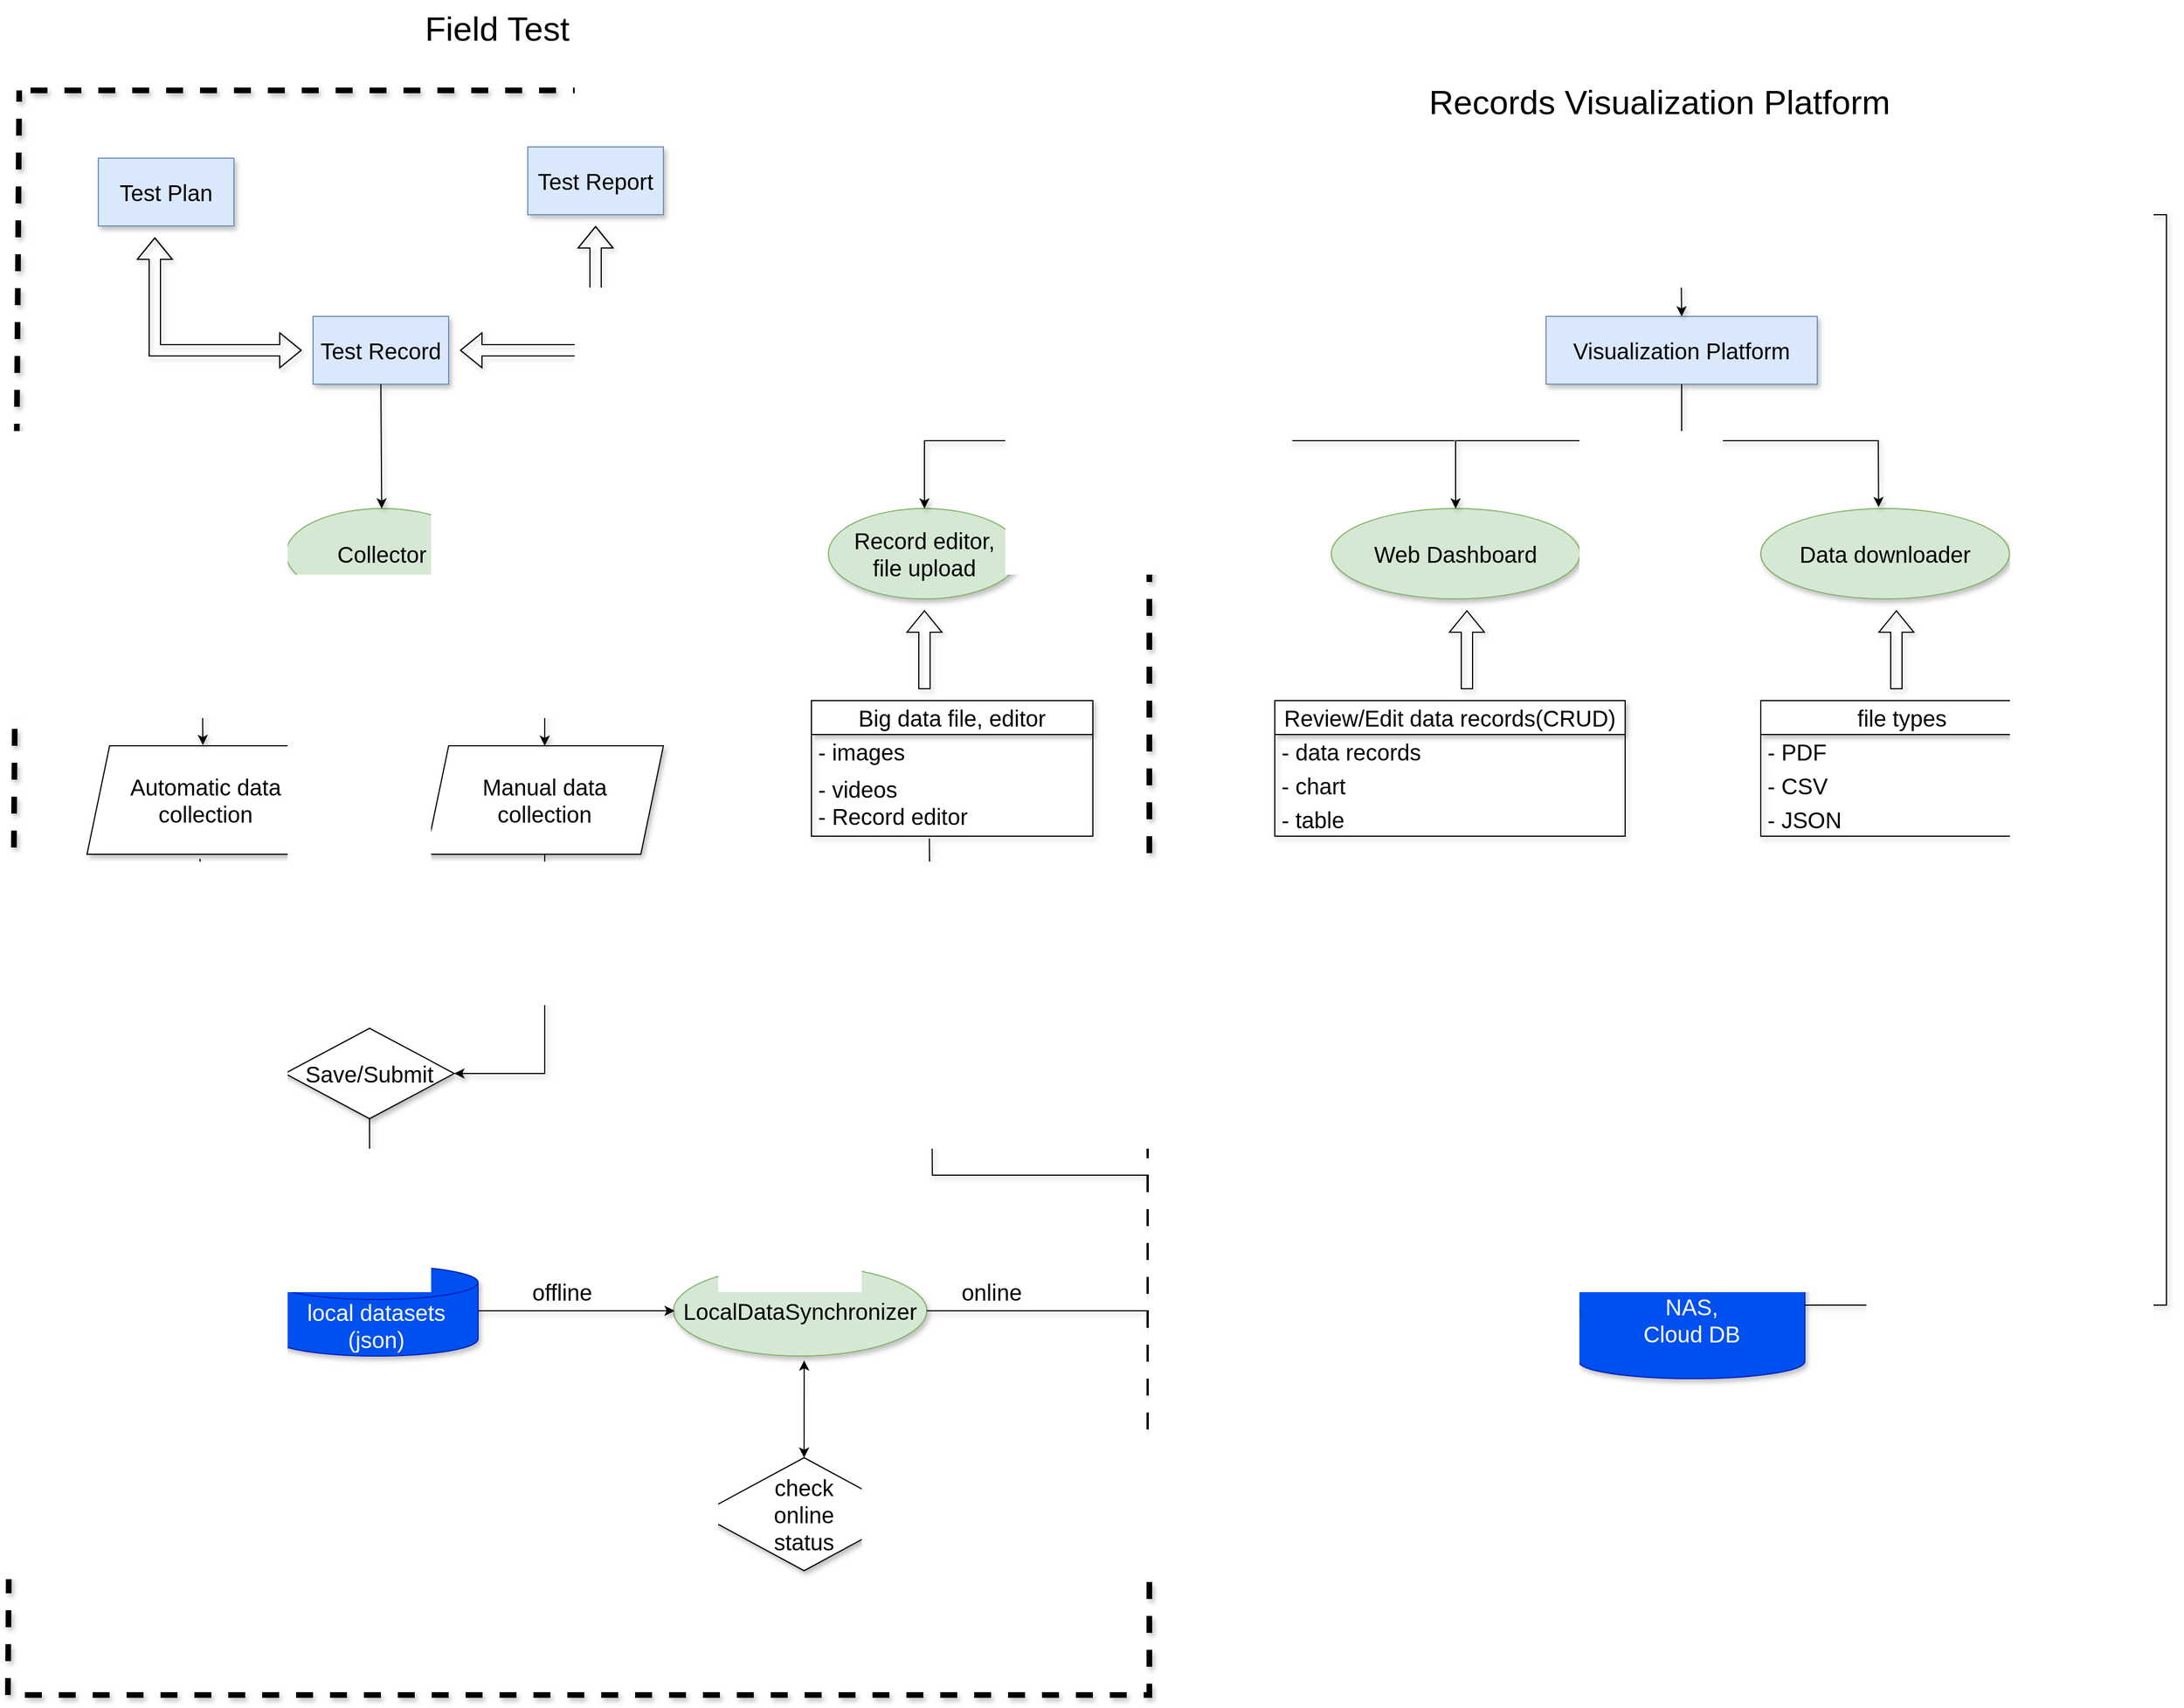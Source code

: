 <mxfile version="22.1.11" type="github">
  <diagram name="Page-1" id="FfccGsqJgMrKl8kAHi3x">
    <mxGraphModel dx="3062" dy="1944" grid="1" gridSize="10" guides="1" tooltips="1" connect="1" arrows="1" fold="1" page="1" pageScale="1" pageWidth="1169" pageHeight="827" math="0" shadow="0">
      <root>
        <mxCell id="0" />
        <mxCell id="1" parent="0" />
        <mxCell id="A4l-o2NZdVwnyrjvBV0h-2" value="Visualization Platform" style="rounded=0;whiteSpace=wrap;html=1;fontSize=20;shadow=1;fillColor=#dae8fc;strokeColor=#6c8ebf;" parent="1" vertex="1">
          <mxGeometry x="1351" y="-10" width="240" height="60" as="geometry" />
        </mxCell>
        <mxCell id="A4l-o2NZdVwnyrjvBV0h-4" value="Test Plan" style="rounded=0;whiteSpace=wrap;html=1;fontSize=20;shadow=1;fillColor=#dae8fc;strokeColor=#6c8ebf;" parent="1" vertex="1">
          <mxGeometry x="70" y="-150" width="120" height="60" as="geometry" />
        </mxCell>
        <mxCell id="A4l-o2NZdVwnyrjvBV0h-5" value="Test Record" style="rounded=0;whiteSpace=wrap;html=1;fontSize=20;shadow=1;fillColor=#dae8fc;strokeColor=#6c8ebf;" parent="1" vertex="1">
          <mxGeometry x="260" y="-10" width="120" height="60" as="geometry" />
        </mxCell>
        <mxCell id="A4l-o2NZdVwnyrjvBV0h-6" value="Test Report" style="rounded=0;whiteSpace=wrap;html=1;fontSize=20;shadow=1;fillColor=#dae8fc;strokeColor=#6c8ebf;" parent="1" vertex="1">
          <mxGeometry x="450" y="-160" width="120" height="60" as="geometry" />
        </mxCell>
        <mxCell id="A4l-o2NZdVwnyrjvBV0h-12" value="Collector" style="ellipse;whiteSpace=wrap;html=1;fontSize=20;shadow=1;fillColor=#d5e8d4;strokeColor=#82b366;" parent="1" vertex="1">
          <mxGeometry x="236" y="160" width="170" height="80" as="geometry" />
        </mxCell>
        <mxCell id="A4l-o2NZdVwnyrjvBV0h-13" value="NAS,&lt;br&gt;Cloud DB" style="shape=cylinder3;whiteSpace=wrap;html=1;boundedLbl=1;backgroundOutline=1;size=15;fontSize=20;shadow=1;fillColor=#0050ef;fontColor=#ffffff;strokeColor=#001DBC;" parent="1" vertex="1">
          <mxGeometry x="1380" y="800" width="200" height="130" as="geometry" />
        </mxCell>
        <mxCell id="A4l-o2NZdVwnyrjvBV0h-14" value="local datasets&lt;br&gt;(json)" style="shape=cylinder3;whiteSpace=wrap;html=1;boundedLbl=1;backgroundOutline=1;size=15;fontSize=20;shadow=1;fillColor=#0050ef;fontColor=#ffffff;strokeColor=#001DBC;" parent="1" vertex="1">
          <mxGeometry x="226" y="830" width="180" height="80" as="geometry" />
        </mxCell>
        <mxCell id="A4l-o2NZdVwnyrjvBV0h-16" value="LocalDataSynchronizer" style="ellipse;whiteSpace=wrap;html=1;fontSize=20;shadow=1;fillColor=#d5e8d4;strokeColor=#82b366;" parent="1" vertex="1">
          <mxGeometry x="579" y="830" width="224" height="80" as="geometry" />
        </mxCell>
        <mxCell id="A4l-o2NZdVwnyrjvBV0h-17" value="Automatic data&lt;br&gt;collection" style="shape=parallelogram;perimeter=parallelogramPerimeter;whiteSpace=wrap;html=1;fixedSize=1;fontSize=20;shadow=1;" parent="1" vertex="1">
          <mxGeometry x="60" y="370" width="210" height="96" as="geometry" />
        </mxCell>
        <mxCell id="A4l-o2NZdVwnyrjvBV0h-18" value="Manual data&lt;br&gt;collection" style="shape=parallelogram;perimeter=parallelogramPerimeter;whiteSpace=wrap;html=1;fixedSize=1;fontSize=20;shadow=1;" parent="1" vertex="1">
          <mxGeometry x="360" y="370" width="210" height="96" as="geometry" />
        </mxCell>
        <mxCell id="A4l-o2NZdVwnyrjvBV0h-20" value="Save/Submit" style="rhombus;whiteSpace=wrap;html=1;fontSize=20;shadow=1;" parent="1" vertex="1">
          <mxGeometry x="235" y="620" width="150" height="80" as="geometry" />
        </mxCell>
        <mxCell id="A4l-o2NZdVwnyrjvBV0h-22" value="" style="endArrow=classic;html=1;rounded=0;exitX=0.5;exitY=1;exitDx=0;exitDy=0;shadow=1;" parent="1" source="A4l-o2NZdVwnyrjvBV0h-5" target="A4l-o2NZdVwnyrjvBV0h-12" edge="1">
          <mxGeometry width="50" height="50" relative="1" as="geometry">
            <mxPoint x="510" y="110" as="sourcePoint" />
            <mxPoint x="560" y="60" as="targetPoint" />
          </mxGeometry>
        </mxCell>
        <mxCell id="A4l-o2NZdVwnyrjvBV0h-23" value="" style="endArrow=classic;html=1;rounded=0;exitX=0.5;exitY=1;exitDx=0;exitDy=0;entryX=0.5;entryY=0;entryDx=0;entryDy=0;shadow=1;" parent="1" source="A4l-o2NZdVwnyrjvBV0h-12" target="A4l-o2NZdVwnyrjvBV0h-18" edge="1">
          <mxGeometry width="50" height="50" relative="1" as="geometry">
            <mxPoint x="460" y="540" as="sourcePoint" />
            <mxPoint x="510" y="490" as="targetPoint" />
            <Array as="points">
              <mxPoint x="320" y="310" />
              <mxPoint x="465" y="310" />
            </Array>
          </mxGeometry>
        </mxCell>
        <mxCell id="A4l-o2NZdVwnyrjvBV0h-24" value="" style="endArrow=classic;html=1;rounded=0;entryX=0.488;entryY=-0.007;entryDx=0;entryDy=0;entryPerimeter=0;shadow=1;" parent="1" target="A4l-o2NZdVwnyrjvBV0h-17" edge="1">
          <mxGeometry width="50" height="50" relative="1" as="geometry">
            <mxPoint x="320" y="310" as="sourcePoint" />
            <mxPoint x="360" y="380" as="targetPoint" />
            <Array as="points">
              <mxPoint x="162" y="310" />
            </Array>
          </mxGeometry>
        </mxCell>
        <mxCell id="A4l-o2NZdVwnyrjvBV0h-25" value="" style="endArrow=classic;html=1;rounded=0;entryX=0.017;entryY=0.505;entryDx=0;entryDy=0;entryPerimeter=0;shadow=1;" parent="1" target="A4l-o2NZdVwnyrjvBV0h-20" edge="1">
          <mxGeometry width="50" height="50" relative="1" as="geometry">
            <mxPoint x="160" y="470" as="sourcePoint" />
            <mxPoint x="230" y="660" as="targetPoint" />
            <Array as="points">
              <mxPoint x="160" y="660" />
            </Array>
          </mxGeometry>
        </mxCell>
        <mxCell id="A4l-o2NZdVwnyrjvBV0h-26" value="" style="endArrow=classic;html=1;rounded=0;exitX=0.5;exitY=1;exitDx=0;exitDy=0;entryX=1;entryY=0.5;entryDx=0;entryDy=0;shadow=1;" parent="1" source="A4l-o2NZdVwnyrjvBV0h-18" target="A4l-o2NZdVwnyrjvBV0h-20" edge="1">
          <mxGeometry width="50" height="50" relative="1" as="geometry">
            <mxPoint x="480" y="620" as="sourcePoint" />
            <mxPoint x="530" y="570" as="targetPoint" />
            <Array as="points">
              <mxPoint x="465" y="660" />
            </Array>
          </mxGeometry>
        </mxCell>
        <mxCell id="A4l-o2NZdVwnyrjvBV0h-27" value="" style="endArrow=classic;html=1;rounded=0;entryX=0.468;entryY=-0.015;entryDx=0;entryDy=0;entryPerimeter=0;exitX=0.5;exitY=1;exitDx=0;exitDy=0;shadow=1;" parent="1" source="A4l-o2NZdVwnyrjvBV0h-20" target="A4l-o2NZdVwnyrjvBV0h-14" edge="1">
          <mxGeometry width="50" height="50" relative="1" as="geometry">
            <mxPoint x="260" y="710" as="sourcePoint" />
            <mxPoint x="310" y="660" as="targetPoint" />
          </mxGeometry>
        </mxCell>
        <mxCell id="A4l-o2NZdVwnyrjvBV0h-28" value="" style="endArrow=classic;html=1;rounded=0;exitX=1;exitY=0.5;exitDx=0;exitDy=0;exitPerimeter=0;shadow=1;" parent="1" source="A4l-o2NZdVwnyrjvBV0h-14" edge="1">
          <mxGeometry width="50" height="50" relative="1" as="geometry">
            <mxPoint x="360" y="740" as="sourcePoint" />
            <mxPoint x="580" y="870" as="targetPoint" />
          </mxGeometry>
        </mxCell>
        <mxCell id="A4l-o2NZdVwnyrjvBV0h-29" value="" style="endArrow=classic;html=1;rounded=0;entryX=0.007;entryY=0.539;entryDx=0;entryDy=0;entryPerimeter=0;exitX=1;exitY=0.5;exitDx=0;exitDy=0;shadow=1;" parent="1" source="A4l-o2NZdVwnyrjvBV0h-16" target="A4l-o2NZdVwnyrjvBV0h-13" edge="1">
          <mxGeometry width="50" height="50" relative="1" as="geometry">
            <mxPoint x="600" y="700" as="sourcePoint" />
            <mxPoint x="650" y="650" as="targetPoint" />
          </mxGeometry>
        </mxCell>
        <mxCell id="A4l-o2NZdVwnyrjvBV0h-30" value="&lt;font style=&quot;font-size: 20px;&quot;&gt;online&lt;/font&gt;" style="text;html=1;align=center;verticalAlign=middle;resizable=0;points=[];autosize=1;strokeColor=none;fillColor=none;shadow=1;" parent="1" vertex="1">
          <mxGeometry x="820" y="833" width="80" height="40" as="geometry" />
        </mxCell>
        <mxCell id="A4l-o2NZdVwnyrjvBV0h-31" value="&lt;font style=&quot;font-size: 20px;&quot;&gt;offline&lt;/font&gt;" style="text;html=1;align=center;verticalAlign=middle;resizable=0;points=[];autosize=1;strokeColor=none;fillColor=none;shadow=1;" parent="1" vertex="1">
          <mxGeometry x="440" y="833" width="80" height="40" as="geometry" />
        </mxCell>
        <mxCell id="A4l-o2NZdVwnyrjvBV0h-32" value="Web Dashboard" style="ellipse;whiteSpace=wrap;html=1;fontSize=20;shadow=1;fillColor=#d5e8d4;strokeColor=#82b366;" parent="1" vertex="1">
          <mxGeometry x="1161" y="160" width="220" height="80" as="geometry" />
        </mxCell>
        <mxCell id="A4l-o2NZdVwnyrjvBV0h-33" value="Data downloader" style="ellipse;whiteSpace=wrap;html=1;fontSize=20;shadow=1;fillColor=#d5e8d4;strokeColor=#82b366;" parent="1" vertex="1">
          <mxGeometry x="1541" y="160" width="220" height="80" as="geometry" />
        </mxCell>
        <mxCell id="A4l-o2NZdVwnyrjvBV0h-34" value="Review/Edit data records(CRUD)" style="swimlane;fontStyle=0;childLayout=stackLayout;horizontal=1;startSize=30;horizontalStack=0;resizeParent=1;resizeParentMax=0;resizeLast=0;collapsible=1;marginBottom=0;whiteSpace=wrap;html=1;fontSize=20;shadow=1;" parent="1" vertex="1">
          <mxGeometry x="1111" y="330" width="310" height="120" as="geometry" />
        </mxCell>
        <mxCell id="A4l-o2NZdVwnyrjvBV0h-35" value="- data records" style="text;strokeColor=none;fillColor=none;align=left;verticalAlign=middle;spacingLeft=4;spacingRight=4;overflow=hidden;points=[[0,0.5],[1,0.5]];portConstraint=eastwest;rotatable=0;whiteSpace=wrap;html=1;fontSize=20;shadow=1;" parent="A4l-o2NZdVwnyrjvBV0h-34" vertex="1">
          <mxGeometry y="30" width="310" height="30" as="geometry" />
        </mxCell>
        <mxCell id="A4l-o2NZdVwnyrjvBV0h-36" value="- chart" style="text;strokeColor=none;fillColor=none;align=left;verticalAlign=middle;spacingLeft=4;spacingRight=4;overflow=hidden;points=[[0,0.5],[1,0.5]];portConstraint=eastwest;rotatable=0;whiteSpace=wrap;html=1;fontSize=20;shadow=1;" parent="A4l-o2NZdVwnyrjvBV0h-34" vertex="1">
          <mxGeometry y="60" width="310" height="30" as="geometry" />
        </mxCell>
        <mxCell id="A4l-o2NZdVwnyrjvBV0h-37" value="- table" style="text;strokeColor=none;fillColor=none;align=left;verticalAlign=middle;spacingLeft=4;spacingRight=4;overflow=hidden;points=[[0,0.5],[1,0.5]];portConstraint=eastwest;rotatable=0;whiteSpace=wrap;html=1;fontSize=20;shadow=1;" parent="A4l-o2NZdVwnyrjvBV0h-34" vertex="1">
          <mxGeometry y="90" width="310" height="30" as="geometry" />
        </mxCell>
        <mxCell id="A4l-o2NZdVwnyrjvBV0h-39" value="file types" style="swimlane;fontStyle=0;childLayout=stackLayout;horizontal=1;startSize=30;horizontalStack=0;resizeParent=1;resizeParentMax=0;resizeLast=0;collapsible=1;marginBottom=0;whiteSpace=wrap;html=1;fontSize=20;shadow=1;" parent="1" vertex="1">
          <mxGeometry x="1541" y="330" width="250" height="120" as="geometry" />
        </mxCell>
        <mxCell id="A4l-o2NZdVwnyrjvBV0h-40" value="- PDF" style="text;strokeColor=none;fillColor=none;align=left;verticalAlign=middle;spacingLeft=4;spacingRight=4;overflow=hidden;points=[[0,0.5],[1,0.5]];portConstraint=eastwest;rotatable=0;whiteSpace=wrap;html=1;fontSize=20;shadow=1;" parent="A4l-o2NZdVwnyrjvBV0h-39" vertex="1">
          <mxGeometry y="30" width="250" height="30" as="geometry" />
        </mxCell>
        <mxCell id="A4l-o2NZdVwnyrjvBV0h-41" value="- CSV" style="text;strokeColor=none;fillColor=none;align=left;verticalAlign=middle;spacingLeft=4;spacingRight=4;overflow=hidden;points=[[0,0.5],[1,0.5]];portConstraint=eastwest;rotatable=0;whiteSpace=wrap;html=1;fontSize=20;shadow=1;" parent="A4l-o2NZdVwnyrjvBV0h-39" vertex="1">
          <mxGeometry y="60" width="250" height="30" as="geometry" />
        </mxCell>
        <mxCell id="A4l-o2NZdVwnyrjvBV0h-42" value="- JSON" style="text;strokeColor=none;fillColor=none;align=left;verticalAlign=middle;spacingLeft=4;spacingRight=4;overflow=hidden;points=[[0,0.5],[1,0.5]];portConstraint=eastwest;rotatable=0;whiteSpace=wrap;html=1;fontSize=20;shadow=1;" parent="A4l-o2NZdVwnyrjvBV0h-39" vertex="1">
          <mxGeometry y="90" width="250" height="30" as="geometry" />
        </mxCell>
        <mxCell id="A4l-o2NZdVwnyrjvBV0h-43" value="" style="endArrow=classic;html=1;rounded=0;exitX=1;exitY=0.5;exitDx=0;exitDy=0;exitPerimeter=0;entryX=0.5;entryY=0;entryDx=0;entryDy=0;shadow=1;" parent="1" target="A4l-o2NZdVwnyrjvBV0h-2" edge="1">
          <mxGeometry width="50" height="50" relative="1" as="geometry">
            <mxPoint x="1580" y="865" as="sourcePoint" />
            <mxPoint x="1500" y="580" as="targetPoint" />
            <Array as="points">
              <mxPoint x="1900" y="865" />
              <mxPoint x="1900" y="-100" />
              <mxPoint x="1470" y="-100" />
            </Array>
          </mxGeometry>
        </mxCell>
        <mxCell id="A4l-o2NZdVwnyrjvBV0h-47" value="" style="shape=flexArrow;endArrow=classic;startArrow=classic;html=1;rounded=0;shadow=1;" parent="1" edge="1">
          <mxGeometry width="100" height="100" relative="1" as="geometry">
            <mxPoint x="390" y="20" as="sourcePoint" />
            <mxPoint x="510" y="-90" as="targetPoint" />
            <Array as="points">
              <mxPoint x="510" y="20" />
            </Array>
          </mxGeometry>
        </mxCell>
        <mxCell id="A4l-o2NZdVwnyrjvBV0h-48" value="" style="shape=flexArrow;endArrow=classic;startArrow=classic;html=1;rounded=0;shadow=1;" parent="1" edge="1">
          <mxGeometry width="100" height="100" relative="1" as="geometry">
            <mxPoint x="250" y="20" as="sourcePoint" />
            <mxPoint x="120" y="-80" as="targetPoint" />
            <Array as="points">
              <mxPoint x="120" y="20" />
            </Array>
          </mxGeometry>
        </mxCell>
        <mxCell id="A4l-o2NZdVwnyrjvBV0h-49" value="" style="shape=flexArrow;endArrow=classic;html=1;rounded=0;shadow=1;" parent="1" edge="1">
          <mxGeometry width="50" height="50" relative="1" as="geometry">
            <mxPoint x="1281" y="320" as="sourcePoint" />
            <mxPoint x="1281" y="250" as="targetPoint" />
          </mxGeometry>
        </mxCell>
        <mxCell id="A4l-o2NZdVwnyrjvBV0h-50" value="" style="shape=flexArrow;endArrow=classic;html=1;rounded=0;shadow=1;" parent="1" edge="1">
          <mxGeometry width="50" height="50" relative="1" as="geometry">
            <mxPoint x="1661" y="320" as="sourcePoint" />
            <mxPoint x="1661" y="250" as="targetPoint" />
          </mxGeometry>
        </mxCell>
        <mxCell id="A4l-o2NZdVwnyrjvBV0h-51" value="" style="endArrow=classic;html=1;rounded=0;exitX=0.5;exitY=1;exitDx=0;exitDy=0;entryX=0.474;entryY=-0.015;entryDx=0;entryDy=0;entryPerimeter=0;shadow=1;" parent="1" source="A4l-o2NZdVwnyrjvBV0h-2" target="A4l-o2NZdVwnyrjvBV0h-33" edge="1">
          <mxGeometry width="50" height="50" relative="1" as="geometry">
            <mxPoint x="1721" y="140" as="sourcePoint" />
            <mxPoint x="1771" y="90" as="targetPoint" />
            <Array as="points">
              <mxPoint x="1471" y="100" />
              <mxPoint x="1645" y="100" />
            </Array>
          </mxGeometry>
        </mxCell>
        <mxCell id="A4l-o2NZdVwnyrjvBV0h-52" value="" style="endArrow=classic;html=1;rounded=0;entryX=0.5;entryY=0;entryDx=0;entryDy=0;shadow=1;" parent="1" target="A4l-o2NZdVwnyrjvBV0h-32" edge="1">
          <mxGeometry width="50" height="50" relative="1" as="geometry">
            <mxPoint x="1471" y="100" as="sourcePoint" />
            <mxPoint x="1481" y="100" as="targetPoint" />
            <Array as="points">
              <mxPoint x="1271" y="100" />
            </Array>
          </mxGeometry>
        </mxCell>
        <mxCell id="A4l-o2NZdVwnyrjvBV0h-53" value="&lt;font style=&quot;font-size: 30px;&quot;&gt;Field Test Client&lt;/font&gt;" style="text;html=1;align=center;verticalAlign=middle;resizable=0;points=[];autosize=1;strokeColor=none;fillColor=none;" parent="1" vertex="1">
          <mxGeometry x="345" y="-290" width="240" height="50" as="geometry" />
        </mxCell>
        <mxCell id="A4l-o2NZdVwnyrjvBV0h-54" value="&lt;font style=&quot;font-size: 30px;&quot;&gt;Records Visualization Platform&lt;/font&gt;" style="text;html=1;align=center;verticalAlign=middle;resizable=0;points=[];autosize=1;strokeColor=none;fillColor=none;" parent="1" vertex="1">
          <mxGeometry x="1236" y="-225" width="430" height="50" as="geometry" />
        </mxCell>
        <mxCell id="hX-djpvkW_Fg4Sw8Oagx-2" value="check&lt;br&gt;online&lt;br&gt;status" style="rhombus;whiteSpace=wrap;html=1;fontSize=20;shadow=1;" vertex="1" parent="1">
          <mxGeometry x="602" y="1000" width="185" height="100" as="geometry" />
        </mxCell>
        <mxCell id="hX-djpvkW_Fg4Sw8Oagx-3" value="" style="endArrow=classic;startArrow=classic;html=1;rounded=0;entryX=0.516;entryY=1.049;entryDx=0;entryDy=0;exitX=0.5;exitY=0;exitDx=0;exitDy=0;entryPerimeter=0;" edge="1" parent="1" source="hX-djpvkW_Fg4Sw8Oagx-2" target="A4l-o2NZdVwnyrjvBV0h-16">
          <mxGeometry width="50" height="50" relative="1" as="geometry">
            <mxPoint x="530" y="1030" as="sourcePoint" />
            <mxPoint x="580" y="980" as="targetPoint" />
          </mxGeometry>
        </mxCell>
        <mxCell id="hX-djpvkW_Fg4Sw8Oagx-4" value="Record editor,&lt;br&gt;file upload" style="ellipse;whiteSpace=wrap;html=1;fontSize=20;shadow=1;fillColor=#d5e8d4;strokeColor=#82b366;" vertex="1" parent="1">
          <mxGeometry x="716" y="160" width="170" height="80" as="geometry" />
        </mxCell>
        <mxCell id="hX-djpvkW_Fg4Sw8Oagx-5" value="" style="endArrow=classic;html=1;rounded=0;entryX=0.5;entryY=0;entryDx=0;entryDy=0;shadow=1;" edge="1" parent="1" target="hX-djpvkW_Fg4Sw8Oagx-4">
          <mxGeometry width="50" height="50" relative="1" as="geometry">
            <mxPoint x="1270" y="100" as="sourcePoint" />
            <mxPoint x="1320" y="50" as="targetPoint" />
            <Array as="points">
              <mxPoint x="801" y="100" />
            </Array>
          </mxGeometry>
        </mxCell>
        <mxCell id="hX-djpvkW_Fg4Sw8Oagx-7" value="Big data file, editor" style="swimlane;fontStyle=0;childLayout=stackLayout;horizontal=1;startSize=30;horizontalStack=0;resizeParent=1;resizeParentMax=0;resizeLast=0;collapsible=1;marginBottom=0;whiteSpace=wrap;html=1;fontSize=20;shadow=1;" vertex="1" parent="1">
          <mxGeometry x="701" y="330" width="249" height="120" as="geometry">
            <mxRectangle x="701" y="330" width="210" height="40" as="alternateBounds" />
          </mxGeometry>
        </mxCell>
        <mxCell id="hX-djpvkW_Fg4Sw8Oagx-8" value="- images" style="text;strokeColor=none;fillColor=none;align=left;verticalAlign=middle;spacingLeft=4;spacingRight=4;overflow=hidden;points=[[0,0.5],[1,0.5]];portConstraint=eastwest;rotatable=0;whiteSpace=wrap;html=1;fontSize=20;shadow=1;" vertex="1" parent="hX-djpvkW_Fg4Sw8Oagx-7">
          <mxGeometry y="30" width="249" height="30" as="geometry" />
        </mxCell>
        <mxCell id="hX-djpvkW_Fg4Sw8Oagx-9" value="- videos&lt;br&gt;- Record editor&lt;br&gt;" style="text;strokeColor=none;fillColor=none;align=left;verticalAlign=middle;spacingLeft=4;spacingRight=4;overflow=hidden;points=[[0,0.5],[1,0.5]];portConstraint=eastwest;rotatable=0;whiteSpace=wrap;html=1;fontSize=20;shadow=1;" vertex="1" parent="hX-djpvkW_Fg4Sw8Oagx-7">
          <mxGeometry y="60" width="249" height="60" as="geometry" />
        </mxCell>
        <mxCell id="hX-djpvkW_Fg4Sw8Oagx-11" value="" style="shape=flexArrow;endArrow=classic;html=1;rounded=0;shadow=1;" edge="1" parent="1">
          <mxGeometry width="50" height="50" relative="1" as="geometry">
            <mxPoint x="801" y="320" as="sourcePoint" />
            <mxPoint x="801" y="250" as="targetPoint" />
          </mxGeometry>
        </mxCell>
        <mxCell id="hX-djpvkW_Fg4Sw8Oagx-12" value="" style="endArrow=classic;html=1;rounded=0;shadow=1;entryX=0.5;entryY=0;entryDx=0;entryDy=0;entryPerimeter=0;exitX=0.419;exitY=1.033;exitDx=0;exitDy=0;exitPerimeter=0;" edge="1" parent="1" source="hX-djpvkW_Fg4Sw8Oagx-9" target="A4l-o2NZdVwnyrjvBV0h-13">
          <mxGeometry width="50" height="50" relative="1" as="geometry">
            <mxPoint x="810" y="490" as="sourcePoint" />
            <mxPoint x="870" y="490" as="targetPoint" />
            <Array as="points">
              <mxPoint x="808" y="750" />
              <mxPoint x="1480" y="750" />
            </Array>
          </mxGeometry>
        </mxCell>
        <mxCell id="hX-djpvkW_Fg4Sw8Oagx-13" value="" style="endArrow=none;dashed=1;html=1;rounded=0;strokeWidth=5;shadow=1;" edge="1" parent="1">
          <mxGeometry width="50" height="50" relative="1" as="geometry">
            <mxPoint x="10" y="-210" as="sourcePoint" />
            <mxPoint y="-210" as="targetPoint" />
            <Array as="points">
              <mxPoint x="1000" y="-210" />
              <mxPoint x="1000" y="1210" />
              <mxPoint x="-10" y="1210" />
            </Array>
          </mxGeometry>
        </mxCell>
      </root>
    </mxGraphModel>
  </diagram>
</mxfile>

